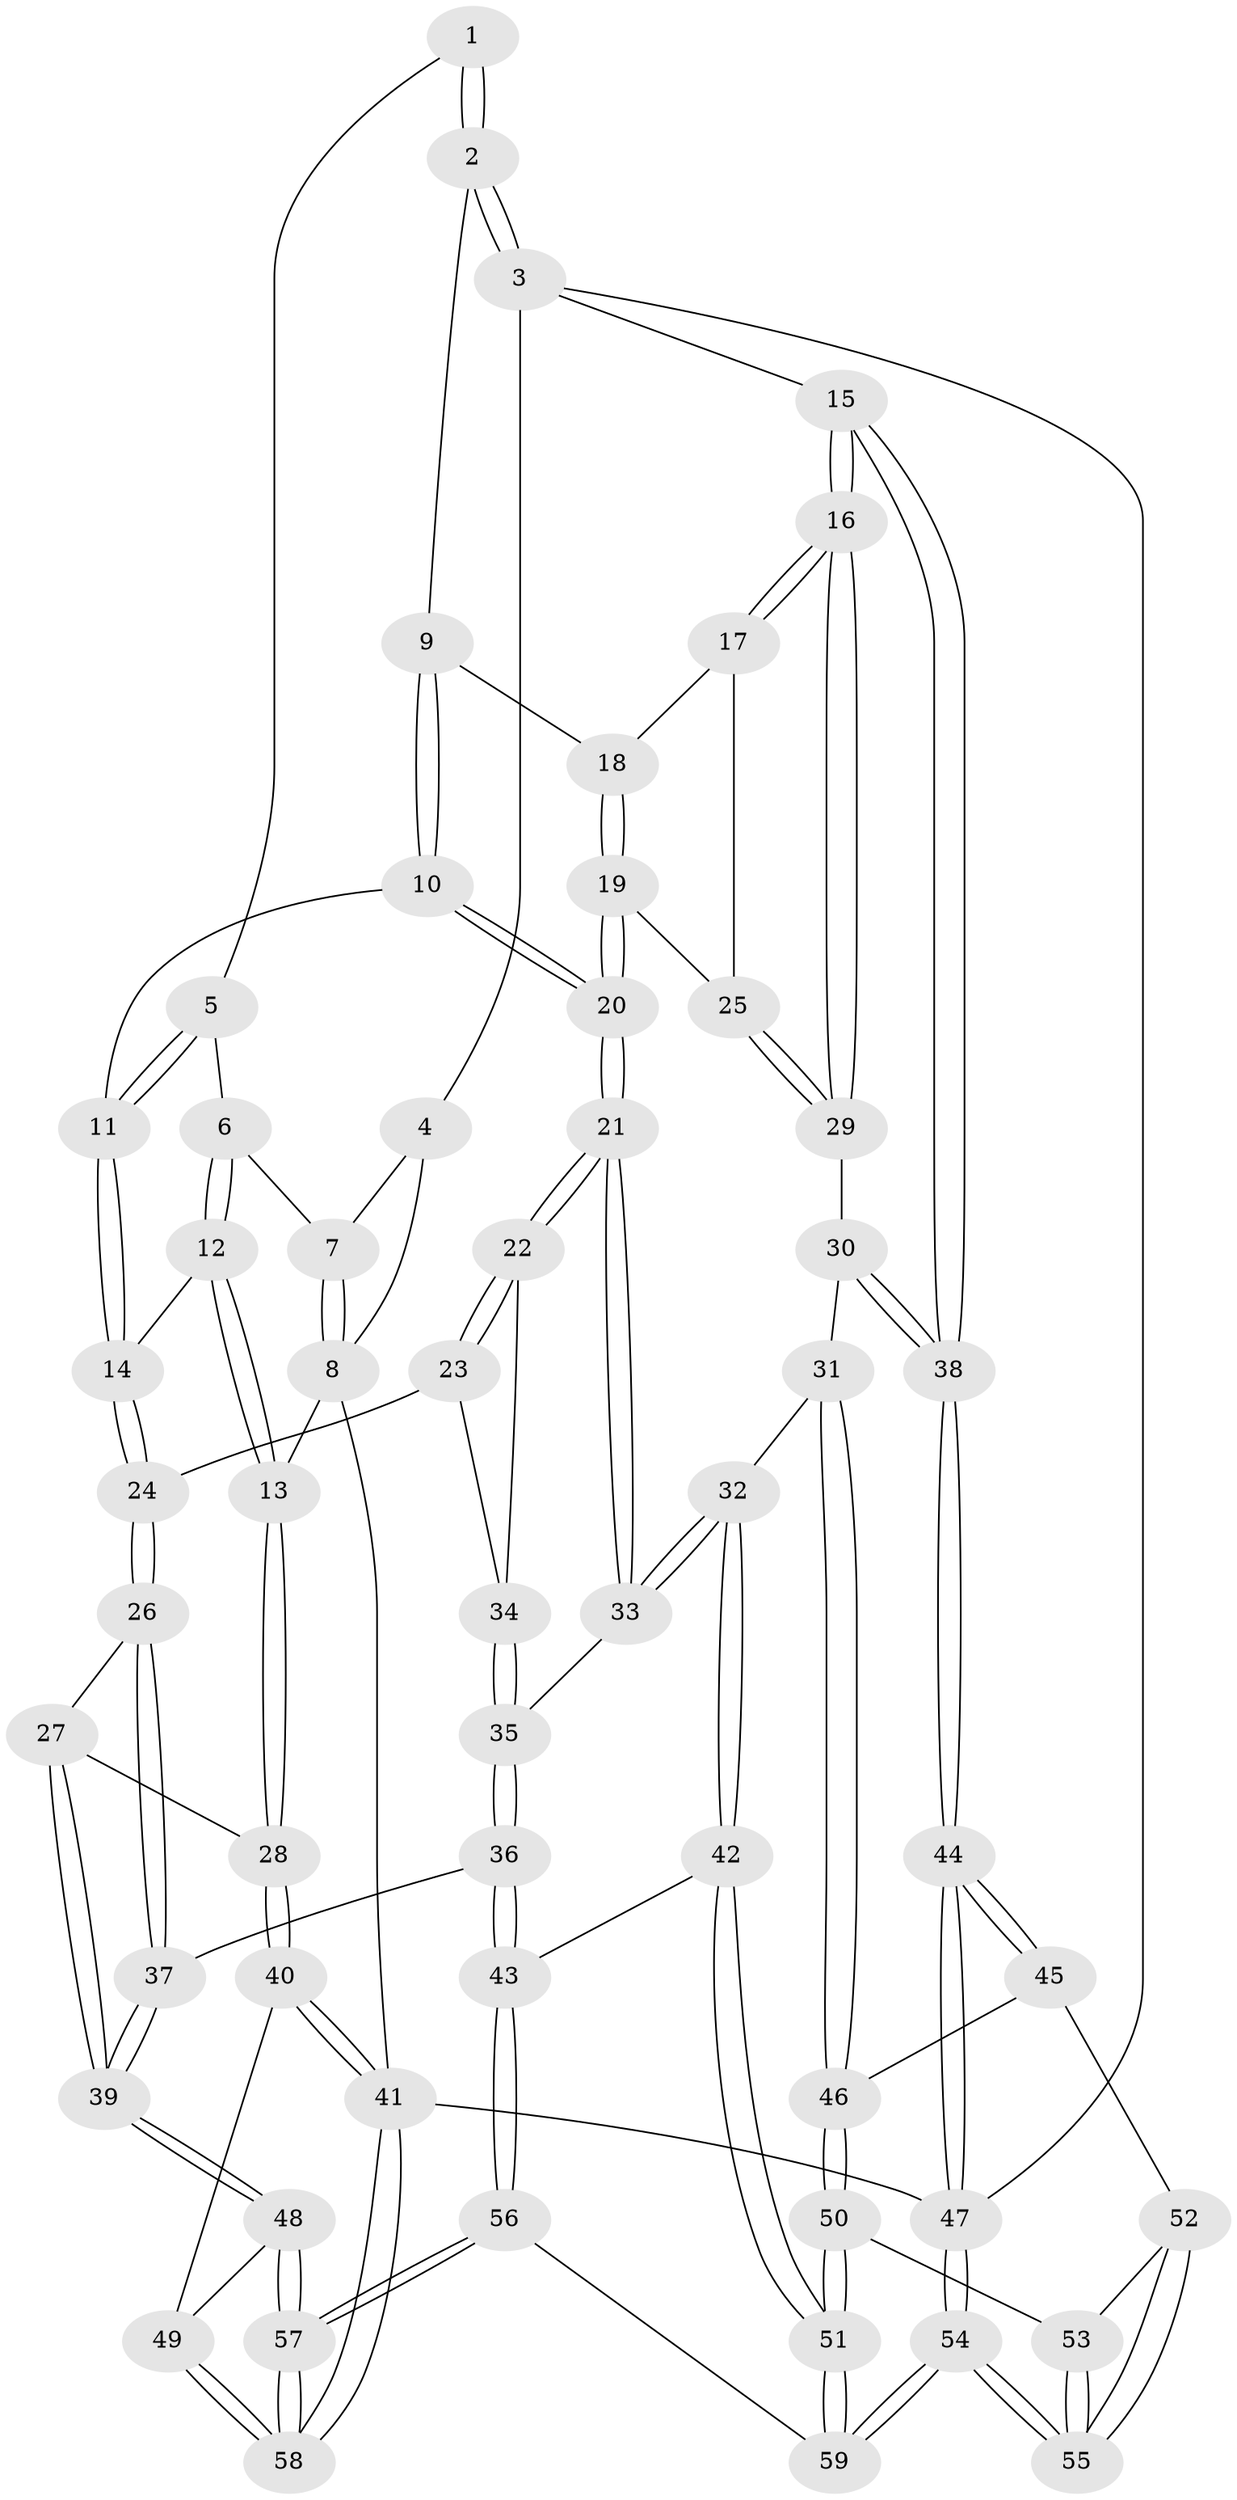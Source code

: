 // coarse degree distribution, {4: 0.16666666666666666, 5: 0.023809523809523808, 3: 0.7380952380952381, 2: 0.07142857142857142}
// Generated by graph-tools (version 1.1) at 2025/54/03/04/25 22:54:29]
// undirected, 59 vertices, 144 edges
graph export_dot {
  node [color=gray90,style=filled];
  1 [pos="+0.4891769183238907+0"];
  2 [pos="+0.9428512423309094+0"];
  3 [pos="+1+0"];
  4 [pos="+0.23831834928291387+0"];
  5 [pos="+0.37338652299014874+0.12630861430221474"];
  6 [pos="+0.24332326725968773+0.1766446805007369"];
  7 [pos="+0.19804613275497768+0.09603516908852842"];
  8 [pos="+0+0"];
  9 [pos="+0.7544440602139524+0.2364748710568743"];
  10 [pos="+0.5925545778925758+0.337758652079405"];
  11 [pos="+0.5658383275998015+0.3392330127647636"];
  12 [pos="+0.21615309909172264+0.2265598782227355"];
  13 [pos="+0+0.43095063119265137"];
  14 [pos="+0.4353842881163353+0.41996706102214104"];
  15 [pos="+1+0.5571159458480293"];
  16 [pos="+1+0.5420218736079606"];
  17 [pos="+0.9380839087175873+0.4840521287780738"];
  18 [pos="+0.7898996625238944+0.31499177723204635"];
  19 [pos="+0.796966695302033+0.5717185531055738"];
  20 [pos="+0.66445045182477+0.6127678029147993"];
  21 [pos="+0.6517117825504782+0.6395420571412072"];
  22 [pos="+0.6297452562012282+0.6353605533723139"];
  23 [pos="+0.43798607342060764+0.5767220783227056"];
  24 [pos="+0.37602673610815884+0.5091195551530312"];
  25 [pos="+0.8015402717428246+0.573118170542526"];
  26 [pos="+0.31036187657610464+0.5352339033377114"];
  27 [pos="+0.16342499946624592+0.5402736195133726"];
  28 [pos="+0+0.5219538604902095"];
  29 [pos="+0.8507649929949946+0.6207083142806828"];
  30 [pos="+0.860559035059651+0.6680251482262627"];
  31 [pos="+0.8553817170644991+0.7337425298308553"];
  32 [pos="+0.6693035574014393+0.7445224386637559"];
  33 [pos="+0.6526742169967437+0.6552189762060787"];
  34 [pos="+0.4554480306844947+0.6881834217848252"];
  35 [pos="+0.4523916618431583+0.7245531687080855"];
  36 [pos="+0.42431760200102436+0.8074316489691399"];
  37 [pos="+0.37064676563646065+0.8055475775186206"];
  38 [pos="+1+0.6230884145057964"];
  39 [pos="+0.33256924002974103+0.8215763135335314"];
  40 [pos="+0+0.6805235391501188"];
  41 [pos="+0+1"];
  42 [pos="+0.6480342492880616+0.8114465511131177"];
  43 [pos="+0.4854106486679281+0.8450159445185833"];
  44 [pos="+1+0.7425106575250916"];
  45 [pos="+0.9628138892712244+0.7952836002389879"];
  46 [pos="+0.9094523271545142+0.785593314352339"];
  47 [pos="+1+1"];
  48 [pos="+0.2970944389020431+0.8459304314774159"];
  49 [pos="+0.0689454187016442+0.7836032948908382"];
  50 [pos="+0.7895866810519528+0.9033807096479571"];
  51 [pos="+0.7050878215655594+0.9056959490963726"];
  52 [pos="+0.9362974242767357+0.8869180031948914"];
  53 [pos="+0.8259856360946775+0.9300660949640965"];
  54 [pos="+1+1"];
  55 [pos="+0.9345573444176586+1"];
  56 [pos="+0.46480007666435313+1"];
  57 [pos="+0.26022494550866554+1"];
  58 [pos="+0.24809871597705493+1"];
  59 [pos="+0.6210316048055095+1"];
  1 -- 2;
  1 -- 2;
  1 -- 5;
  2 -- 3;
  2 -- 3;
  2 -- 9;
  3 -- 4;
  3 -- 15;
  3 -- 47;
  4 -- 7;
  4 -- 8;
  5 -- 6;
  5 -- 11;
  5 -- 11;
  6 -- 7;
  6 -- 12;
  6 -- 12;
  7 -- 8;
  7 -- 8;
  8 -- 13;
  8 -- 41;
  9 -- 10;
  9 -- 10;
  9 -- 18;
  10 -- 11;
  10 -- 20;
  10 -- 20;
  11 -- 14;
  11 -- 14;
  12 -- 13;
  12 -- 13;
  12 -- 14;
  13 -- 28;
  13 -- 28;
  14 -- 24;
  14 -- 24;
  15 -- 16;
  15 -- 16;
  15 -- 38;
  15 -- 38;
  16 -- 17;
  16 -- 17;
  16 -- 29;
  16 -- 29;
  17 -- 18;
  17 -- 25;
  18 -- 19;
  18 -- 19;
  19 -- 20;
  19 -- 20;
  19 -- 25;
  20 -- 21;
  20 -- 21;
  21 -- 22;
  21 -- 22;
  21 -- 33;
  21 -- 33;
  22 -- 23;
  22 -- 23;
  22 -- 34;
  23 -- 24;
  23 -- 34;
  24 -- 26;
  24 -- 26;
  25 -- 29;
  25 -- 29;
  26 -- 27;
  26 -- 37;
  26 -- 37;
  27 -- 28;
  27 -- 39;
  27 -- 39;
  28 -- 40;
  28 -- 40;
  29 -- 30;
  30 -- 31;
  30 -- 38;
  30 -- 38;
  31 -- 32;
  31 -- 46;
  31 -- 46;
  32 -- 33;
  32 -- 33;
  32 -- 42;
  32 -- 42;
  33 -- 35;
  34 -- 35;
  34 -- 35;
  35 -- 36;
  35 -- 36;
  36 -- 37;
  36 -- 43;
  36 -- 43;
  37 -- 39;
  37 -- 39;
  38 -- 44;
  38 -- 44;
  39 -- 48;
  39 -- 48;
  40 -- 41;
  40 -- 41;
  40 -- 49;
  41 -- 58;
  41 -- 58;
  41 -- 47;
  42 -- 43;
  42 -- 51;
  42 -- 51;
  43 -- 56;
  43 -- 56;
  44 -- 45;
  44 -- 45;
  44 -- 47;
  44 -- 47;
  45 -- 46;
  45 -- 52;
  46 -- 50;
  46 -- 50;
  47 -- 54;
  47 -- 54;
  48 -- 49;
  48 -- 57;
  48 -- 57;
  49 -- 58;
  49 -- 58;
  50 -- 51;
  50 -- 51;
  50 -- 53;
  51 -- 59;
  51 -- 59;
  52 -- 53;
  52 -- 55;
  52 -- 55;
  53 -- 55;
  53 -- 55;
  54 -- 55;
  54 -- 55;
  54 -- 59;
  54 -- 59;
  56 -- 57;
  56 -- 57;
  56 -- 59;
  57 -- 58;
  57 -- 58;
}

